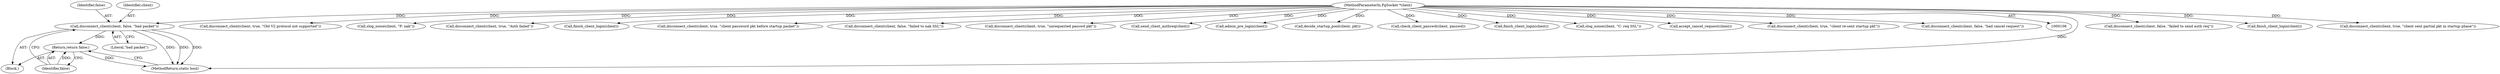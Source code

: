 digraph "0_pgbouncer_74d6e5f7de5ec736f71204b7b422af7380c19ac5@API" {
"1000338" [label="(Call,disconnect_client(client, false, \"bad packet\"))"];
"1000107" [label="(MethodParameterIn,PgSocket *client)"];
"1000342" [label="(Return,return false;)"];
"1000241" [label="(Call,disconnect_client(client, false, \"failed to send auth req\"))"];
"1000153" [label="(Block,)"];
"1000342" [label="(Return,return false;)"];
"1000340" [label="(Identifier,false)"];
"1000230" [label="(Call,finish_client_login(client))"];
"1000343" [label="(Identifier,false)"];
"1000124" [label="(Call,disconnect_client(client, true, \"client sent partial pkt in startup phase\"))"];
"1000179" [label="(Call,disconnect_client(client, true, \"Old V2 protocol not supported\"))"];
"1000107" [label="(MethodParameterIn,PgSocket *client)"];
"1000158" [label="(Call,slog_noise(client, \"P: nak\"))"];
"1000296" [label="(Call,disconnect_client(client, true, \"Auth failed\"))"];
"1000290" [label="(Call,finish_client_login(client))"];
"1000255" [label="(Call,disconnect_client(client, true, \"client password pkt before startup packet\"))"];
"1000171" [label="(Call,disconnect_client(client, false, \"failed to nak SSL\"))"];
"1000266" [label="(Call,disconnect_client(client, true, \"unrequested passwd pkt\"))"];
"1000238" [label="(Call,send_client_authreq(client))"];
"1000215" [label="(Call,admin_pre_login(client))"];
"1000356" [label="(MethodReturn,static bool)"];
"1000199" [label="(Call,decide_startup_pool(client, pkt))"];
"1000284" [label="(Call,check_client_passwd(client, passwd))"];
"1000136" [label="(Call,finish_client_login(client))"];
"1000338" [label="(Call,disconnect_client(client, false, \"bad packet\"))"];
"1000155" [label="(Call,slog_noise(client, \"C: req SSL\"))"];
"1000341" [label="(Literal,\"bad packet\")"];
"1000328" [label="(Call,accept_cancel_request(client))"];
"1000191" [label="(Call,disconnect_client(client, true, \"client re-sent startup pkt\"))"];
"1000339" [label="(Identifier,client)"];
"1000331" [label="(Call,disconnect_client(client, false, \"bad cancel request\"))"];
"1000338" -> "1000153"  [label="AST: "];
"1000338" -> "1000341"  [label="CFG: "];
"1000339" -> "1000338"  [label="AST: "];
"1000340" -> "1000338"  [label="AST: "];
"1000341" -> "1000338"  [label="AST: "];
"1000343" -> "1000338"  [label="CFG: "];
"1000338" -> "1000356"  [label="DDG: "];
"1000338" -> "1000356"  [label="DDG: "];
"1000338" -> "1000356"  [label="DDG: "];
"1000107" -> "1000338"  [label="DDG: "];
"1000338" -> "1000342"  [label="DDG: "];
"1000107" -> "1000106"  [label="AST: "];
"1000107" -> "1000356"  [label="DDG: "];
"1000107" -> "1000124"  [label="DDG: "];
"1000107" -> "1000136"  [label="DDG: "];
"1000107" -> "1000155"  [label="DDG: "];
"1000107" -> "1000158"  [label="DDG: "];
"1000107" -> "1000171"  [label="DDG: "];
"1000107" -> "1000179"  [label="DDG: "];
"1000107" -> "1000191"  [label="DDG: "];
"1000107" -> "1000199"  [label="DDG: "];
"1000107" -> "1000215"  [label="DDG: "];
"1000107" -> "1000230"  [label="DDG: "];
"1000107" -> "1000238"  [label="DDG: "];
"1000107" -> "1000241"  [label="DDG: "];
"1000107" -> "1000255"  [label="DDG: "];
"1000107" -> "1000266"  [label="DDG: "];
"1000107" -> "1000284"  [label="DDG: "];
"1000107" -> "1000290"  [label="DDG: "];
"1000107" -> "1000296"  [label="DDG: "];
"1000107" -> "1000328"  [label="DDG: "];
"1000107" -> "1000331"  [label="DDG: "];
"1000342" -> "1000153"  [label="AST: "];
"1000342" -> "1000343"  [label="CFG: "];
"1000343" -> "1000342"  [label="AST: "];
"1000356" -> "1000342"  [label="CFG: "];
"1000342" -> "1000356"  [label="DDG: "];
"1000343" -> "1000342"  [label="DDG: "];
}
